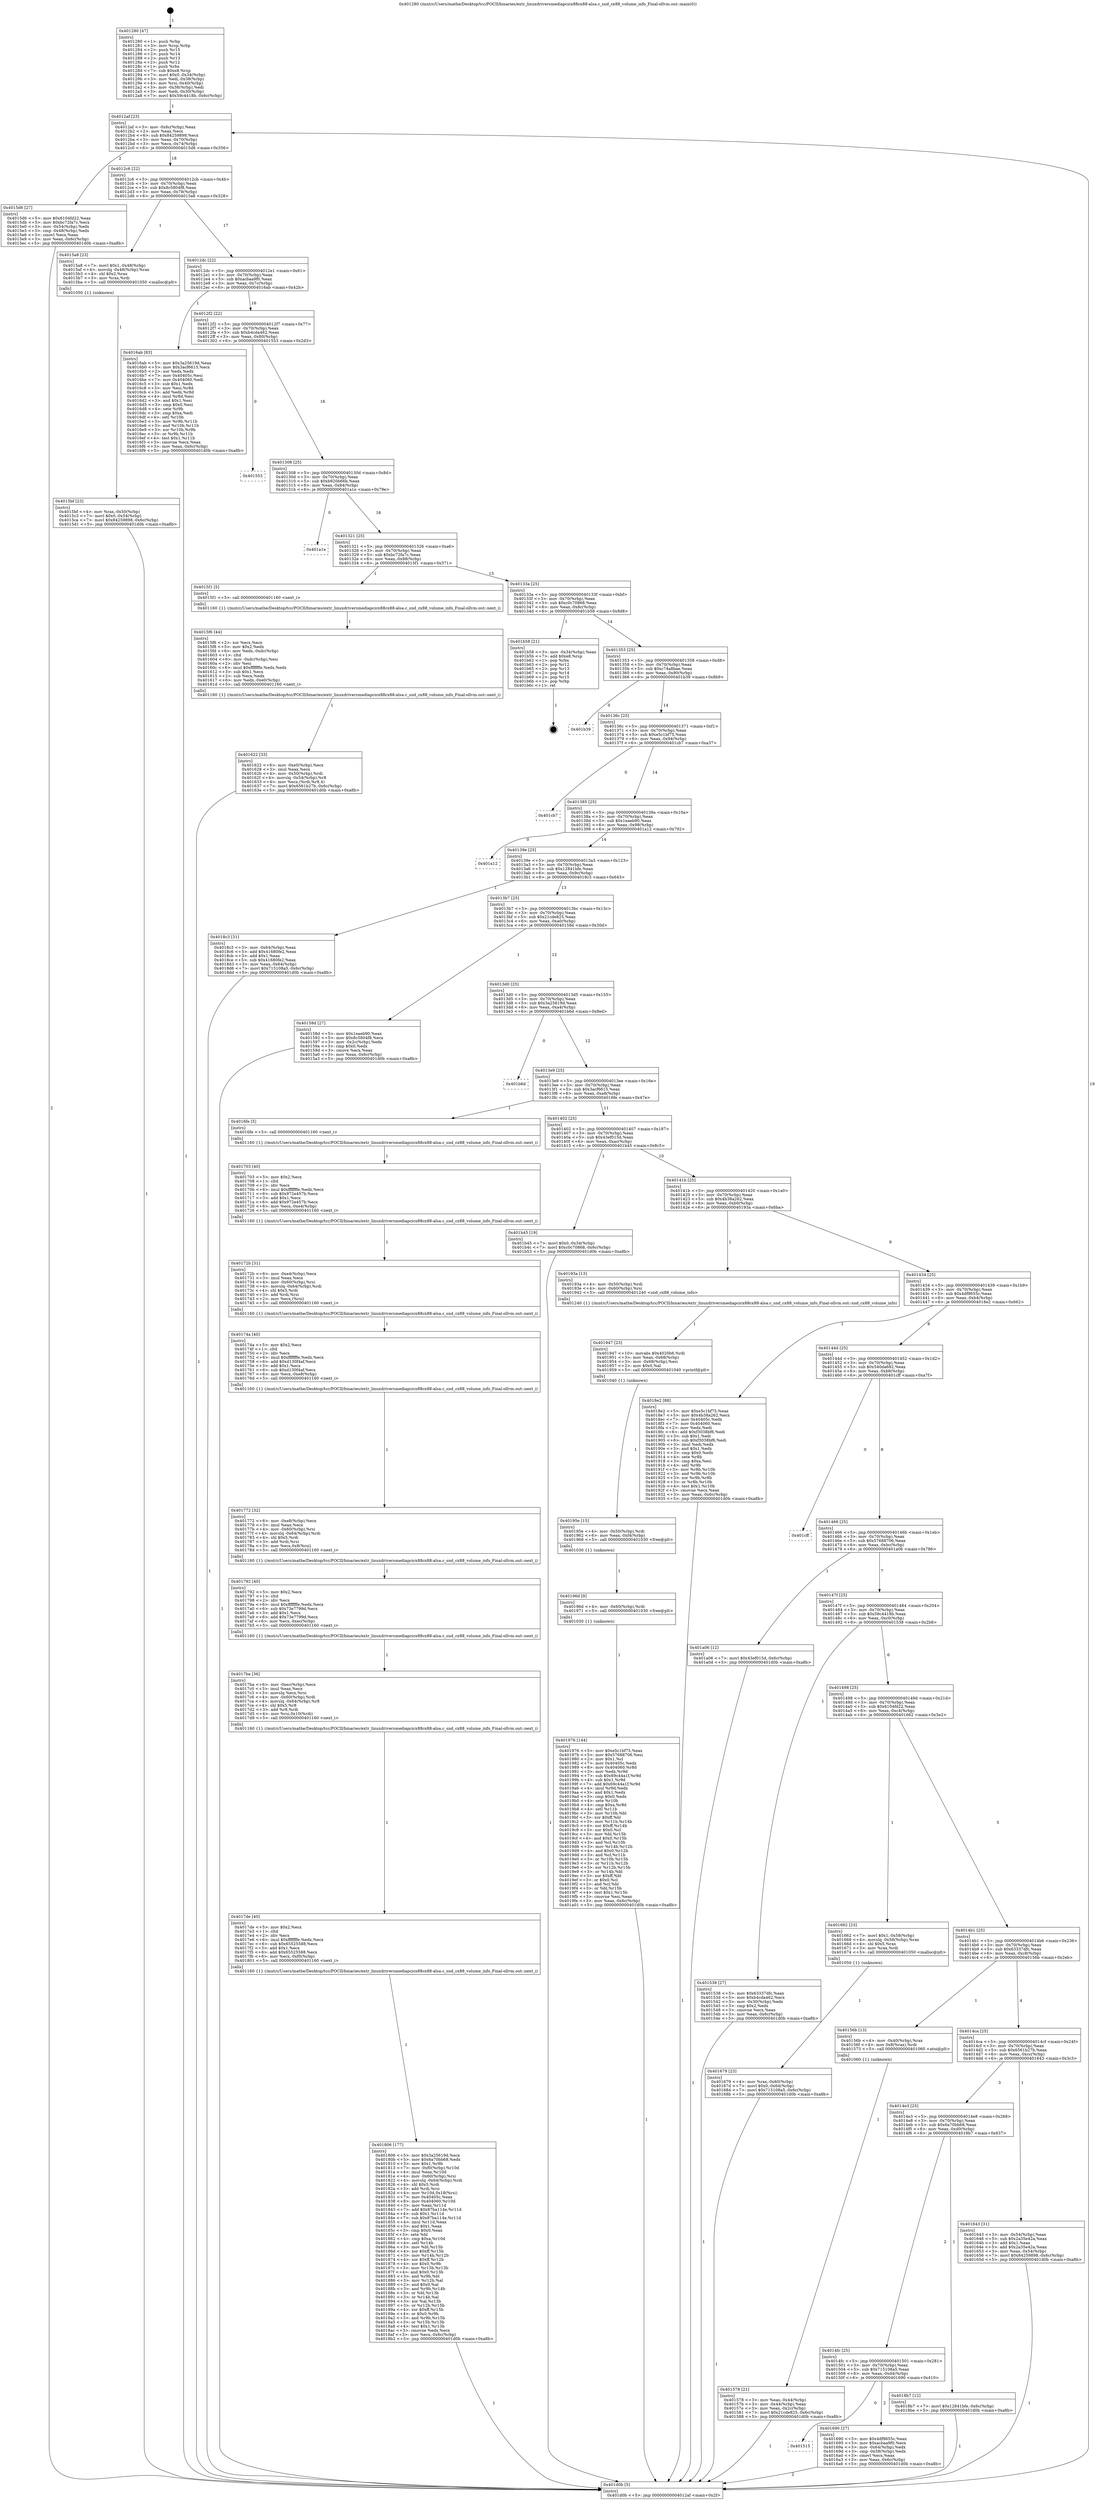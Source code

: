 digraph "0x401280" {
  label = "0x401280 (/mnt/c/Users/mathe/Desktop/tcc/POCII/binaries/extr_linuxdriversmediapcicx88cx88-alsa.c_snd_cx88_volume_info_Final-ollvm.out::main(0))"
  labelloc = "t"
  node[shape=record]

  Entry [label="",width=0.3,height=0.3,shape=circle,fillcolor=black,style=filled]
  "0x4012af" [label="{
     0x4012af [23]\l
     | [instrs]\l
     &nbsp;&nbsp;0x4012af \<+3\>: mov -0x6c(%rbp),%eax\l
     &nbsp;&nbsp;0x4012b2 \<+2\>: mov %eax,%ecx\l
     &nbsp;&nbsp;0x4012b4 \<+6\>: sub $0x84259898,%ecx\l
     &nbsp;&nbsp;0x4012ba \<+3\>: mov %eax,-0x70(%rbp)\l
     &nbsp;&nbsp;0x4012bd \<+3\>: mov %ecx,-0x74(%rbp)\l
     &nbsp;&nbsp;0x4012c0 \<+6\>: je 00000000004015d6 \<main+0x356\>\l
  }"]
  "0x4015d6" [label="{
     0x4015d6 [27]\l
     | [instrs]\l
     &nbsp;&nbsp;0x4015d6 \<+5\>: mov $0x6104fd22,%eax\l
     &nbsp;&nbsp;0x4015db \<+5\>: mov $0xbc72fa7c,%ecx\l
     &nbsp;&nbsp;0x4015e0 \<+3\>: mov -0x54(%rbp),%edx\l
     &nbsp;&nbsp;0x4015e3 \<+3\>: cmp -0x48(%rbp),%edx\l
     &nbsp;&nbsp;0x4015e6 \<+3\>: cmovl %ecx,%eax\l
     &nbsp;&nbsp;0x4015e9 \<+3\>: mov %eax,-0x6c(%rbp)\l
     &nbsp;&nbsp;0x4015ec \<+5\>: jmp 0000000000401d0b \<main+0xa8b\>\l
  }"]
  "0x4012c6" [label="{
     0x4012c6 [22]\l
     | [instrs]\l
     &nbsp;&nbsp;0x4012c6 \<+5\>: jmp 00000000004012cb \<main+0x4b\>\l
     &nbsp;&nbsp;0x4012cb \<+3\>: mov -0x70(%rbp),%eax\l
     &nbsp;&nbsp;0x4012ce \<+5\>: sub $0x8c5804f8,%eax\l
     &nbsp;&nbsp;0x4012d3 \<+3\>: mov %eax,-0x78(%rbp)\l
     &nbsp;&nbsp;0x4012d6 \<+6\>: je 00000000004015a8 \<main+0x328\>\l
  }"]
  Exit [label="",width=0.3,height=0.3,shape=circle,fillcolor=black,style=filled,peripheries=2]
  "0x4015a8" [label="{
     0x4015a8 [23]\l
     | [instrs]\l
     &nbsp;&nbsp;0x4015a8 \<+7\>: movl $0x1,-0x48(%rbp)\l
     &nbsp;&nbsp;0x4015af \<+4\>: movslq -0x48(%rbp),%rax\l
     &nbsp;&nbsp;0x4015b3 \<+4\>: shl $0x2,%rax\l
     &nbsp;&nbsp;0x4015b7 \<+3\>: mov %rax,%rdi\l
     &nbsp;&nbsp;0x4015ba \<+5\>: call 0000000000401050 \<malloc@plt\>\l
     | [calls]\l
     &nbsp;&nbsp;0x401050 \{1\} (unknown)\l
  }"]
  "0x4012dc" [label="{
     0x4012dc [22]\l
     | [instrs]\l
     &nbsp;&nbsp;0x4012dc \<+5\>: jmp 00000000004012e1 \<main+0x61\>\l
     &nbsp;&nbsp;0x4012e1 \<+3\>: mov -0x70(%rbp),%eax\l
     &nbsp;&nbsp;0x4012e4 \<+5\>: sub $0xacbaa9f0,%eax\l
     &nbsp;&nbsp;0x4012e9 \<+3\>: mov %eax,-0x7c(%rbp)\l
     &nbsp;&nbsp;0x4012ec \<+6\>: je 00000000004016ab \<main+0x42b\>\l
  }"]
  "0x401976" [label="{
     0x401976 [144]\l
     | [instrs]\l
     &nbsp;&nbsp;0x401976 \<+5\>: mov $0xe5c1bf75,%eax\l
     &nbsp;&nbsp;0x40197b \<+5\>: mov $0x57688706,%esi\l
     &nbsp;&nbsp;0x401980 \<+2\>: mov $0x1,%cl\l
     &nbsp;&nbsp;0x401982 \<+7\>: mov 0x40405c,%edx\l
     &nbsp;&nbsp;0x401989 \<+8\>: mov 0x404060,%r8d\l
     &nbsp;&nbsp;0x401991 \<+3\>: mov %edx,%r9d\l
     &nbsp;&nbsp;0x401994 \<+7\>: sub $0x69c44a1f,%r9d\l
     &nbsp;&nbsp;0x40199b \<+4\>: sub $0x1,%r9d\l
     &nbsp;&nbsp;0x40199f \<+7\>: add $0x69c44a1f,%r9d\l
     &nbsp;&nbsp;0x4019a6 \<+4\>: imul %r9d,%edx\l
     &nbsp;&nbsp;0x4019aa \<+3\>: and $0x1,%edx\l
     &nbsp;&nbsp;0x4019ad \<+3\>: cmp $0x0,%edx\l
     &nbsp;&nbsp;0x4019b0 \<+4\>: sete %r10b\l
     &nbsp;&nbsp;0x4019b4 \<+4\>: cmp $0xa,%r8d\l
     &nbsp;&nbsp;0x4019b8 \<+4\>: setl %r11b\l
     &nbsp;&nbsp;0x4019bc \<+3\>: mov %r10b,%bl\l
     &nbsp;&nbsp;0x4019bf \<+3\>: xor $0xff,%bl\l
     &nbsp;&nbsp;0x4019c2 \<+3\>: mov %r11b,%r14b\l
     &nbsp;&nbsp;0x4019c5 \<+4\>: xor $0xff,%r14b\l
     &nbsp;&nbsp;0x4019c9 \<+3\>: xor $0x0,%cl\l
     &nbsp;&nbsp;0x4019cc \<+3\>: mov %bl,%r15b\l
     &nbsp;&nbsp;0x4019cf \<+4\>: and $0x0,%r15b\l
     &nbsp;&nbsp;0x4019d3 \<+3\>: and %cl,%r10b\l
     &nbsp;&nbsp;0x4019d6 \<+3\>: mov %r14b,%r12b\l
     &nbsp;&nbsp;0x4019d9 \<+4\>: and $0x0,%r12b\l
     &nbsp;&nbsp;0x4019dd \<+3\>: and %cl,%r11b\l
     &nbsp;&nbsp;0x4019e0 \<+3\>: or %r10b,%r15b\l
     &nbsp;&nbsp;0x4019e3 \<+3\>: or %r11b,%r12b\l
     &nbsp;&nbsp;0x4019e6 \<+3\>: xor %r12b,%r15b\l
     &nbsp;&nbsp;0x4019e9 \<+3\>: or %r14b,%bl\l
     &nbsp;&nbsp;0x4019ec \<+3\>: xor $0xff,%bl\l
     &nbsp;&nbsp;0x4019ef \<+3\>: or $0x0,%cl\l
     &nbsp;&nbsp;0x4019f2 \<+2\>: and %cl,%bl\l
     &nbsp;&nbsp;0x4019f4 \<+3\>: or %bl,%r15b\l
     &nbsp;&nbsp;0x4019f7 \<+4\>: test $0x1,%r15b\l
     &nbsp;&nbsp;0x4019fb \<+3\>: cmovne %esi,%eax\l
     &nbsp;&nbsp;0x4019fe \<+3\>: mov %eax,-0x6c(%rbp)\l
     &nbsp;&nbsp;0x401a01 \<+5\>: jmp 0000000000401d0b \<main+0xa8b\>\l
  }"]
  "0x4016ab" [label="{
     0x4016ab [83]\l
     | [instrs]\l
     &nbsp;&nbsp;0x4016ab \<+5\>: mov $0x3a25619d,%eax\l
     &nbsp;&nbsp;0x4016b0 \<+5\>: mov $0x3acf6615,%ecx\l
     &nbsp;&nbsp;0x4016b5 \<+2\>: xor %edx,%edx\l
     &nbsp;&nbsp;0x4016b7 \<+7\>: mov 0x40405c,%esi\l
     &nbsp;&nbsp;0x4016be \<+7\>: mov 0x404060,%edi\l
     &nbsp;&nbsp;0x4016c5 \<+3\>: sub $0x1,%edx\l
     &nbsp;&nbsp;0x4016c8 \<+3\>: mov %esi,%r8d\l
     &nbsp;&nbsp;0x4016cb \<+3\>: add %edx,%r8d\l
     &nbsp;&nbsp;0x4016ce \<+4\>: imul %r8d,%esi\l
     &nbsp;&nbsp;0x4016d2 \<+3\>: and $0x1,%esi\l
     &nbsp;&nbsp;0x4016d5 \<+3\>: cmp $0x0,%esi\l
     &nbsp;&nbsp;0x4016d8 \<+4\>: sete %r9b\l
     &nbsp;&nbsp;0x4016dc \<+3\>: cmp $0xa,%edi\l
     &nbsp;&nbsp;0x4016df \<+4\>: setl %r10b\l
     &nbsp;&nbsp;0x4016e3 \<+3\>: mov %r9b,%r11b\l
     &nbsp;&nbsp;0x4016e6 \<+3\>: and %r10b,%r11b\l
     &nbsp;&nbsp;0x4016e9 \<+3\>: xor %r10b,%r9b\l
     &nbsp;&nbsp;0x4016ec \<+3\>: or %r9b,%r11b\l
     &nbsp;&nbsp;0x4016ef \<+4\>: test $0x1,%r11b\l
     &nbsp;&nbsp;0x4016f3 \<+3\>: cmovne %ecx,%eax\l
     &nbsp;&nbsp;0x4016f6 \<+3\>: mov %eax,-0x6c(%rbp)\l
     &nbsp;&nbsp;0x4016f9 \<+5\>: jmp 0000000000401d0b \<main+0xa8b\>\l
  }"]
  "0x4012f2" [label="{
     0x4012f2 [22]\l
     | [instrs]\l
     &nbsp;&nbsp;0x4012f2 \<+5\>: jmp 00000000004012f7 \<main+0x77\>\l
     &nbsp;&nbsp;0x4012f7 \<+3\>: mov -0x70(%rbp),%eax\l
     &nbsp;&nbsp;0x4012fa \<+5\>: sub $0xb4cda462,%eax\l
     &nbsp;&nbsp;0x4012ff \<+3\>: mov %eax,-0x80(%rbp)\l
     &nbsp;&nbsp;0x401302 \<+6\>: je 0000000000401553 \<main+0x2d3\>\l
  }"]
  "0x40196d" [label="{
     0x40196d [9]\l
     | [instrs]\l
     &nbsp;&nbsp;0x40196d \<+4\>: mov -0x60(%rbp),%rdi\l
     &nbsp;&nbsp;0x401971 \<+5\>: call 0000000000401030 \<free@plt\>\l
     | [calls]\l
     &nbsp;&nbsp;0x401030 \{1\} (unknown)\l
  }"]
  "0x401553" [label="{
     0x401553\l
  }", style=dashed]
  "0x401308" [label="{
     0x401308 [25]\l
     | [instrs]\l
     &nbsp;&nbsp;0x401308 \<+5\>: jmp 000000000040130d \<main+0x8d\>\l
     &nbsp;&nbsp;0x40130d \<+3\>: mov -0x70(%rbp),%eax\l
     &nbsp;&nbsp;0x401310 \<+5\>: sub $0xb920b66b,%eax\l
     &nbsp;&nbsp;0x401315 \<+6\>: mov %eax,-0x84(%rbp)\l
     &nbsp;&nbsp;0x40131b \<+6\>: je 0000000000401a1e \<main+0x79e\>\l
  }"]
  "0x40195e" [label="{
     0x40195e [15]\l
     | [instrs]\l
     &nbsp;&nbsp;0x40195e \<+4\>: mov -0x50(%rbp),%rdi\l
     &nbsp;&nbsp;0x401962 \<+6\>: mov %eax,-0xf4(%rbp)\l
     &nbsp;&nbsp;0x401968 \<+5\>: call 0000000000401030 \<free@plt\>\l
     | [calls]\l
     &nbsp;&nbsp;0x401030 \{1\} (unknown)\l
  }"]
  "0x401a1e" [label="{
     0x401a1e\l
  }", style=dashed]
  "0x401321" [label="{
     0x401321 [25]\l
     | [instrs]\l
     &nbsp;&nbsp;0x401321 \<+5\>: jmp 0000000000401326 \<main+0xa6\>\l
     &nbsp;&nbsp;0x401326 \<+3\>: mov -0x70(%rbp),%eax\l
     &nbsp;&nbsp;0x401329 \<+5\>: sub $0xbc72fa7c,%eax\l
     &nbsp;&nbsp;0x40132e \<+6\>: mov %eax,-0x88(%rbp)\l
     &nbsp;&nbsp;0x401334 \<+6\>: je 00000000004015f1 \<main+0x371\>\l
  }"]
  "0x401947" [label="{
     0x401947 [23]\l
     | [instrs]\l
     &nbsp;&nbsp;0x401947 \<+10\>: movabs $0x4020b6,%rdi\l
     &nbsp;&nbsp;0x401951 \<+3\>: mov %eax,-0x68(%rbp)\l
     &nbsp;&nbsp;0x401954 \<+3\>: mov -0x68(%rbp),%esi\l
     &nbsp;&nbsp;0x401957 \<+2\>: mov $0x0,%al\l
     &nbsp;&nbsp;0x401959 \<+5\>: call 0000000000401040 \<printf@plt\>\l
     | [calls]\l
     &nbsp;&nbsp;0x401040 \{1\} (unknown)\l
  }"]
  "0x4015f1" [label="{
     0x4015f1 [5]\l
     | [instrs]\l
     &nbsp;&nbsp;0x4015f1 \<+5\>: call 0000000000401160 \<next_i\>\l
     | [calls]\l
     &nbsp;&nbsp;0x401160 \{1\} (/mnt/c/Users/mathe/Desktop/tcc/POCII/binaries/extr_linuxdriversmediapcicx88cx88-alsa.c_snd_cx88_volume_info_Final-ollvm.out::next_i)\l
  }"]
  "0x40133a" [label="{
     0x40133a [25]\l
     | [instrs]\l
     &nbsp;&nbsp;0x40133a \<+5\>: jmp 000000000040133f \<main+0xbf\>\l
     &nbsp;&nbsp;0x40133f \<+3\>: mov -0x70(%rbp),%eax\l
     &nbsp;&nbsp;0x401342 \<+5\>: sub $0xc0c70868,%eax\l
     &nbsp;&nbsp;0x401347 \<+6\>: mov %eax,-0x8c(%rbp)\l
     &nbsp;&nbsp;0x40134d \<+6\>: je 0000000000401b58 \<main+0x8d8\>\l
  }"]
  "0x401806" [label="{
     0x401806 [177]\l
     | [instrs]\l
     &nbsp;&nbsp;0x401806 \<+5\>: mov $0x3a25619d,%ecx\l
     &nbsp;&nbsp;0x40180b \<+5\>: mov $0x6a70bb68,%edx\l
     &nbsp;&nbsp;0x401810 \<+3\>: mov $0x1,%r9b\l
     &nbsp;&nbsp;0x401813 \<+7\>: mov -0xf0(%rbp),%r10d\l
     &nbsp;&nbsp;0x40181a \<+4\>: imul %eax,%r10d\l
     &nbsp;&nbsp;0x40181e \<+4\>: mov -0x60(%rbp),%rsi\l
     &nbsp;&nbsp;0x401822 \<+4\>: movslq -0x64(%rbp),%rdi\l
     &nbsp;&nbsp;0x401826 \<+4\>: shl $0x5,%rdi\l
     &nbsp;&nbsp;0x40182a \<+3\>: add %rdi,%rsi\l
     &nbsp;&nbsp;0x40182d \<+4\>: mov %r10d,0x18(%rsi)\l
     &nbsp;&nbsp;0x401831 \<+7\>: mov 0x40405c,%eax\l
     &nbsp;&nbsp;0x401838 \<+8\>: mov 0x404060,%r10d\l
     &nbsp;&nbsp;0x401840 \<+3\>: mov %eax,%r11d\l
     &nbsp;&nbsp;0x401843 \<+7\>: add $0x87ba114e,%r11d\l
     &nbsp;&nbsp;0x40184a \<+4\>: sub $0x1,%r11d\l
     &nbsp;&nbsp;0x40184e \<+7\>: sub $0x87ba114e,%r11d\l
     &nbsp;&nbsp;0x401855 \<+4\>: imul %r11d,%eax\l
     &nbsp;&nbsp;0x401859 \<+3\>: and $0x1,%eax\l
     &nbsp;&nbsp;0x40185c \<+3\>: cmp $0x0,%eax\l
     &nbsp;&nbsp;0x40185f \<+3\>: sete %bl\l
     &nbsp;&nbsp;0x401862 \<+4\>: cmp $0xa,%r10d\l
     &nbsp;&nbsp;0x401866 \<+4\>: setl %r14b\l
     &nbsp;&nbsp;0x40186a \<+3\>: mov %bl,%r15b\l
     &nbsp;&nbsp;0x40186d \<+4\>: xor $0xff,%r15b\l
     &nbsp;&nbsp;0x401871 \<+3\>: mov %r14b,%r12b\l
     &nbsp;&nbsp;0x401874 \<+4\>: xor $0xff,%r12b\l
     &nbsp;&nbsp;0x401878 \<+4\>: xor $0x0,%r9b\l
     &nbsp;&nbsp;0x40187c \<+3\>: mov %r15b,%r13b\l
     &nbsp;&nbsp;0x40187f \<+4\>: and $0x0,%r13b\l
     &nbsp;&nbsp;0x401883 \<+3\>: and %r9b,%bl\l
     &nbsp;&nbsp;0x401886 \<+3\>: mov %r12b,%al\l
     &nbsp;&nbsp;0x401889 \<+2\>: and $0x0,%al\l
     &nbsp;&nbsp;0x40188b \<+3\>: and %r9b,%r14b\l
     &nbsp;&nbsp;0x40188e \<+3\>: or %bl,%r13b\l
     &nbsp;&nbsp;0x401891 \<+3\>: or %r14b,%al\l
     &nbsp;&nbsp;0x401894 \<+3\>: xor %al,%r13b\l
     &nbsp;&nbsp;0x401897 \<+3\>: or %r12b,%r15b\l
     &nbsp;&nbsp;0x40189a \<+4\>: xor $0xff,%r15b\l
     &nbsp;&nbsp;0x40189e \<+4\>: or $0x0,%r9b\l
     &nbsp;&nbsp;0x4018a2 \<+3\>: and %r9b,%r15b\l
     &nbsp;&nbsp;0x4018a5 \<+3\>: or %r15b,%r13b\l
     &nbsp;&nbsp;0x4018a8 \<+4\>: test $0x1,%r13b\l
     &nbsp;&nbsp;0x4018ac \<+3\>: cmovne %edx,%ecx\l
     &nbsp;&nbsp;0x4018af \<+3\>: mov %ecx,-0x6c(%rbp)\l
     &nbsp;&nbsp;0x4018b2 \<+5\>: jmp 0000000000401d0b \<main+0xa8b\>\l
  }"]
  "0x401b58" [label="{
     0x401b58 [21]\l
     | [instrs]\l
     &nbsp;&nbsp;0x401b58 \<+3\>: mov -0x34(%rbp),%eax\l
     &nbsp;&nbsp;0x401b5b \<+7\>: add $0xe8,%rsp\l
     &nbsp;&nbsp;0x401b62 \<+1\>: pop %rbx\l
     &nbsp;&nbsp;0x401b63 \<+2\>: pop %r12\l
     &nbsp;&nbsp;0x401b65 \<+2\>: pop %r13\l
     &nbsp;&nbsp;0x401b67 \<+2\>: pop %r14\l
     &nbsp;&nbsp;0x401b69 \<+2\>: pop %r15\l
     &nbsp;&nbsp;0x401b6b \<+1\>: pop %rbp\l
     &nbsp;&nbsp;0x401b6c \<+1\>: ret\l
  }"]
  "0x401353" [label="{
     0x401353 [25]\l
     | [instrs]\l
     &nbsp;&nbsp;0x401353 \<+5\>: jmp 0000000000401358 \<main+0xd8\>\l
     &nbsp;&nbsp;0x401358 \<+3\>: mov -0x70(%rbp),%eax\l
     &nbsp;&nbsp;0x40135b \<+5\>: sub $0xc74a8bae,%eax\l
     &nbsp;&nbsp;0x401360 \<+6\>: mov %eax,-0x90(%rbp)\l
     &nbsp;&nbsp;0x401366 \<+6\>: je 0000000000401b39 \<main+0x8b9\>\l
  }"]
  "0x4017de" [label="{
     0x4017de [40]\l
     | [instrs]\l
     &nbsp;&nbsp;0x4017de \<+5\>: mov $0x2,%ecx\l
     &nbsp;&nbsp;0x4017e3 \<+1\>: cltd\l
     &nbsp;&nbsp;0x4017e4 \<+2\>: idiv %ecx\l
     &nbsp;&nbsp;0x4017e6 \<+6\>: imul $0xfffffffe,%edx,%ecx\l
     &nbsp;&nbsp;0x4017ec \<+6\>: sub $0x65525588,%ecx\l
     &nbsp;&nbsp;0x4017f2 \<+3\>: add $0x1,%ecx\l
     &nbsp;&nbsp;0x4017f5 \<+6\>: add $0x65525588,%ecx\l
     &nbsp;&nbsp;0x4017fb \<+6\>: mov %ecx,-0xf0(%rbp)\l
     &nbsp;&nbsp;0x401801 \<+5\>: call 0000000000401160 \<next_i\>\l
     | [calls]\l
     &nbsp;&nbsp;0x401160 \{1\} (/mnt/c/Users/mathe/Desktop/tcc/POCII/binaries/extr_linuxdriversmediapcicx88cx88-alsa.c_snd_cx88_volume_info_Final-ollvm.out::next_i)\l
  }"]
  "0x401b39" [label="{
     0x401b39\l
  }", style=dashed]
  "0x40136c" [label="{
     0x40136c [25]\l
     | [instrs]\l
     &nbsp;&nbsp;0x40136c \<+5\>: jmp 0000000000401371 \<main+0xf1\>\l
     &nbsp;&nbsp;0x401371 \<+3\>: mov -0x70(%rbp),%eax\l
     &nbsp;&nbsp;0x401374 \<+5\>: sub $0xe5c1bf75,%eax\l
     &nbsp;&nbsp;0x401379 \<+6\>: mov %eax,-0x94(%rbp)\l
     &nbsp;&nbsp;0x40137f \<+6\>: je 0000000000401cb7 \<main+0xa37\>\l
  }"]
  "0x4017ba" [label="{
     0x4017ba [36]\l
     | [instrs]\l
     &nbsp;&nbsp;0x4017ba \<+6\>: mov -0xec(%rbp),%ecx\l
     &nbsp;&nbsp;0x4017c0 \<+3\>: imul %eax,%ecx\l
     &nbsp;&nbsp;0x4017c3 \<+3\>: movslq %ecx,%rsi\l
     &nbsp;&nbsp;0x4017c6 \<+4\>: mov -0x60(%rbp),%rdi\l
     &nbsp;&nbsp;0x4017ca \<+4\>: movslq -0x64(%rbp),%r8\l
     &nbsp;&nbsp;0x4017ce \<+4\>: shl $0x5,%r8\l
     &nbsp;&nbsp;0x4017d2 \<+3\>: add %r8,%rdi\l
     &nbsp;&nbsp;0x4017d5 \<+4\>: mov %rsi,0x10(%rdi)\l
     &nbsp;&nbsp;0x4017d9 \<+5\>: call 0000000000401160 \<next_i\>\l
     | [calls]\l
     &nbsp;&nbsp;0x401160 \{1\} (/mnt/c/Users/mathe/Desktop/tcc/POCII/binaries/extr_linuxdriversmediapcicx88cx88-alsa.c_snd_cx88_volume_info_Final-ollvm.out::next_i)\l
  }"]
  "0x401cb7" [label="{
     0x401cb7\l
  }", style=dashed]
  "0x401385" [label="{
     0x401385 [25]\l
     | [instrs]\l
     &nbsp;&nbsp;0x401385 \<+5\>: jmp 000000000040138a \<main+0x10a\>\l
     &nbsp;&nbsp;0x40138a \<+3\>: mov -0x70(%rbp),%eax\l
     &nbsp;&nbsp;0x40138d \<+5\>: sub $0x1eaeb90,%eax\l
     &nbsp;&nbsp;0x401392 \<+6\>: mov %eax,-0x98(%rbp)\l
     &nbsp;&nbsp;0x401398 \<+6\>: je 0000000000401a12 \<main+0x792\>\l
  }"]
  "0x401792" [label="{
     0x401792 [40]\l
     | [instrs]\l
     &nbsp;&nbsp;0x401792 \<+5\>: mov $0x2,%ecx\l
     &nbsp;&nbsp;0x401797 \<+1\>: cltd\l
     &nbsp;&nbsp;0x401798 \<+2\>: idiv %ecx\l
     &nbsp;&nbsp;0x40179a \<+6\>: imul $0xfffffffe,%edx,%ecx\l
     &nbsp;&nbsp;0x4017a0 \<+6\>: sub $0x73e7799d,%ecx\l
     &nbsp;&nbsp;0x4017a6 \<+3\>: add $0x1,%ecx\l
     &nbsp;&nbsp;0x4017a9 \<+6\>: add $0x73e7799d,%ecx\l
     &nbsp;&nbsp;0x4017af \<+6\>: mov %ecx,-0xec(%rbp)\l
     &nbsp;&nbsp;0x4017b5 \<+5\>: call 0000000000401160 \<next_i\>\l
     | [calls]\l
     &nbsp;&nbsp;0x401160 \{1\} (/mnt/c/Users/mathe/Desktop/tcc/POCII/binaries/extr_linuxdriversmediapcicx88cx88-alsa.c_snd_cx88_volume_info_Final-ollvm.out::next_i)\l
  }"]
  "0x401a12" [label="{
     0x401a12\l
  }", style=dashed]
  "0x40139e" [label="{
     0x40139e [25]\l
     | [instrs]\l
     &nbsp;&nbsp;0x40139e \<+5\>: jmp 00000000004013a3 \<main+0x123\>\l
     &nbsp;&nbsp;0x4013a3 \<+3\>: mov -0x70(%rbp),%eax\l
     &nbsp;&nbsp;0x4013a6 \<+5\>: sub $0x12841bfe,%eax\l
     &nbsp;&nbsp;0x4013ab \<+6\>: mov %eax,-0x9c(%rbp)\l
     &nbsp;&nbsp;0x4013b1 \<+6\>: je 00000000004018c3 \<main+0x643\>\l
  }"]
  "0x401772" [label="{
     0x401772 [32]\l
     | [instrs]\l
     &nbsp;&nbsp;0x401772 \<+6\>: mov -0xe8(%rbp),%ecx\l
     &nbsp;&nbsp;0x401778 \<+3\>: imul %eax,%ecx\l
     &nbsp;&nbsp;0x40177b \<+4\>: mov -0x60(%rbp),%rsi\l
     &nbsp;&nbsp;0x40177f \<+4\>: movslq -0x64(%rbp),%rdi\l
     &nbsp;&nbsp;0x401783 \<+4\>: shl $0x5,%rdi\l
     &nbsp;&nbsp;0x401787 \<+3\>: add %rdi,%rsi\l
     &nbsp;&nbsp;0x40178a \<+3\>: mov %ecx,0x8(%rsi)\l
     &nbsp;&nbsp;0x40178d \<+5\>: call 0000000000401160 \<next_i\>\l
     | [calls]\l
     &nbsp;&nbsp;0x401160 \{1\} (/mnt/c/Users/mathe/Desktop/tcc/POCII/binaries/extr_linuxdriversmediapcicx88cx88-alsa.c_snd_cx88_volume_info_Final-ollvm.out::next_i)\l
  }"]
  "0x4018c3" [label="{
     0x4018c3 [31]\l
     | [instrs]\l
     &nbsp;&nbsp;0x4018c3 \<+3\>: mov -0x64(%rbp),%eax\l
     &nbsp;&nbsp;0x4018c6 \<+5\>: add $0x41680fe2,%eax\l
     &nbsp;&nbsp;0x4018cb \<+3\>: add $0x1,%eax\l
     &nbsp;&nbsp;0x4018ce \<+5\>: sub $0x41680fe2,%eax\l
     &nbsp;&nbsp;0x4018d3 \<+3\>: mov %eax,-0x64(%rbp)\l
     &nbsp;&nbsp;0x4018d6 \<+7\>: movl $0x715108a5,-0x6c(%rbp)\l
     &nbsp;&nbsp;0x4018dd \<+5\>: jmp 0000000000401d0b \<main+0xa8b\>\l
  }"]
  "0x4013b7" [label="{
     0x4013b7 [25]\l
     | [instrs]\l
     &nbsp;&nbsp;0x4013b7 \<+5\>: jmp 00000000004013bc \<main+0x13c\>\l
     &nbsp;&nbsp;0x4013bc \<+3\>: mov -0x70(%rbp),%eax\l
     &nbsp;&nbsp;0x4013bf \<+5\>: sub $0x21cde825,%eax\l
     &nbsp;&nbsp;0x4013c4 \<+6\>: mov %eax,-0xa0(%rbp)\l
     &nbsp;&nbsp;0x4013ca \<+6\>: je 000000000040158d \<main+0x30d\>\l
  }"]
  "0x40174a" [label="{
     0x40174a [40]\l
     | [instrs]\l
     &nbsp;&nbsp;0x40174a \<+5\>: mov $0x2,%ecx\l
     &nbsp;&nbsp;0x40174f \<+1\>: cltd\l
     &nbsp;&nbsp;0x401750 \<+2\>: idiv %ecx\l
     &nbsp;&nbsp;0x401752 \<+6\>: imul $0xfffffffe,%edx,%ecx\l
     &nbsp;&nbsp;0x401758 \<+6\>: add $0xd130f4af,%ecx\l
     &nbsp;&nbsp;0x40175e \<+3\>: add $0x1,%ecx\l
     &nbsp;&nbsp;0x401761 \<+6\>: sub $0xd130f4af,%ecx\l
     &nbsp;&nbsp;0x401767 \<+6\>: mov %ecx,-0xe8(%rbp)\l
     &nbsp;&nbsp;0x40176d \<+5\>: call 0000000000401160 \<next_i\>\l
     | [calls]\l
     &nbsp;&nbsp;0x401160 \{1\} (/mnt/c/Users/mathe/Desktop/tcc/POCII/binaries/extr_linuxdriversmediapcicx88cx88-alsa.c_snd_cx88_volume_info_Final-ollvm.out::next_i)\l
  }"]
  "0x40158d" [label="{
     0x40158d [27]\l
     | [instrs]\l
     &nbsp;&nbsp;0x40158d \<+5\>: mov $0x1eaeb90,%eax\l
     &nbsp;&nbsp;0x401592 \<+5\>: mov $0x8c5804f8,%ecx\l
     &nbsp;&nbsp;0x401597 \<+3\>: mov -0x2c(%rbp),%edx\l
     &nbsp;&nbsp;0x40159a \<+3\>: cmp $0x0,%edx\l
     &nbsp;&nbsp;0x40159d \<+3\>: cmove %ecx,%eax\l
     &nbsp;&nbsp;0x4015a0 \<+3\>: mov %eax,-0x6c(%rbp)\l
     &nbsp;&nbsp;0x4015a3 \<+5\>: jmp 0000000000401d0b \<main+0xa8b\>\l
  }"]
  "0x4013d0" [label="{
     0x4013d0 [25]\l
     | [instrs]\l
     &nbsp;&nbsp;0x4013d0 \<+5\>: jmp 00000000004013d5 \<main+0x155\>\l
     &nbsp;&nbsp;0x4013d5 \<+3\>: mov -0x70(%rbp),%eax\l
     &nbsp;&nbsp;0x4013d8 \<+5\>: sub $0x3a25619d,%eax\l
     &nbsp;&nbsp;0x4013dd \<+6\>: mov %eax,-0xa4(%rbp)\l
     &nbsp;&nbsp;0x4013e3 \<+6\>: je 0000000000401b6d \<main+0x8ed\>\l
  }"]
  "0x40172b" [label="{
     0x40172b [31]\l
     | [instrs]\l
     &nbsp;&nbsp;0x40172b \<+6\>: mov -0xe4(%rbp),%ecx\l
     &nbsp;&nbsp;0x401731 \<+3\>: imul %eax,%ecx\l
     &nbsp;&nbsp;0x401734 \<+4\>: mov -0x60(%rbp),%rsi\l
     &nbsp;&nbsp;0x401738 \<+4\>: movslq -0x64(%rbp),%rdi\l
     &nbsp;&nbsp;0x40173c \<+4\>: shl $0x5,%rdi\l
     &nbsp;&nbsp;0x401740 \<+3\>: add %rdi,%rsi\l
     &nbsp;&nbsp;0x401743 \<+2\>: mov %ecx,(%rsi)\l
     &nbsp;&nbsp;0x401745 \<+5\>: call 0000000000401160 \<next_i\>\l
     | [calls]\l
     &nbsp;&nbsp;0x401160 \{1\} (/mnt/c/Users/mathe/Desktop/tcc/POCII/binaries/extr_linuxdriversmediapcicx88cx88-alsa.c_snd_cx88_volume_info_Final-ollvm.out::next_i)\l
  }"]
  "0x401b6d" [label="{
     0x401b6d\l
  }", style=dashed]
  "0x4013e9" [label="{
     0x4013e9 [25]\l
     | [instrs]\l
     &nbsp;&nbsp;0x4013e9 \<+5\>: jmp 00000000004013ee \<main+0x16e\>\l
     &nbsp;&nbsp;0x4013ee \<+3\>: mov -0x70(%rbp),%eax\l
     &nbsp;&nbsp;0x4013f1 \<+5\>: sub $0x3acf6615,%eax\l
     &nbsp;&nbsp;0x4013f6 \<+6\>: mov %eax,-0xa8(%rbp)\l
     &nbsp;&nbsp;0x4013fc \<+6\>: je 00000000004016fe \<main+0x47e\>\l
  }"]
  "0x401703" [label="{
     0x401703 [40]\l
     | [instrs]\l
     &nbsp;&nbsp;0x401703 \<+5\>: mov $0x2,%ecx\l
     &nbsp;&nbsp;0x401708 \<+1\>: cltd\l
     &nbsp;&nbsp;0x401709 \<+2\>: idiv %ecx\l
     &nbsp;&nbsp;0x40170b \<+6\>: imul $0xfffffffe,%edx,%ecx\l
     &nbsp;&nbsp;0x401711 \<+6\>: sub $0x972e457b,%ecx\l
     &nbsp;&nbsp;0x401717 \<+3\>: add $0x1,%ecx\l
     &nbsp;&nbsp;0x40171a \<+6\>: add $0x972e457b,%ecx\l
     &nbsp;&nbsp;0x401720 \<+6\>: mov %ecx,-0xe4(%rbp)\l
     &nbsp;&nbsp;0x401726 \<+5\>: call 0000000000401160 \<next_i\>\l
     | [calls]\l
     &nbsp;&nbsp;0x401160 \{1\} (/mnt/c/Users/mathe/Desktop/tcc/POCII/binaries/extr_linuxdriversmediapcicx88cx88-alsa.c_snd_cx88_volume_info_Final-ollvm.out::next_i)\l
  }"]
  "0x4016fe" [label="{
     0x4016fe [5]\l
     | [instrs]\l
     &nbsp;&nbsp;0x4016fe \<+5\>: call 0000000000401160 \<next_i\>\l
     | [calls]\l
     &nbsp;&nbsp;0x401160 \{1\} (/mnt/c/Users/mathe/Desktop/tcc/POCII/binaries/extr_linuxdriversmediapcicx88cx88-alsa.c_snd_cx88_volume_info_Final-ollvm.out::next_i)\l
  }"]
  "0x401402" [label="{
     0x401402 [25]\l
     | [instrs]\l
     &nbsp;&nbsp;0x401402 \<+5\>: jmp 0000000000401407 \<main+0x187\>\l
     &nbsp;&nbsp;0x401407 \<+3\>: mov -0x70(%rbp),%eax\l
     &nbsp;&nbsp;0x40140a \<+5\>: sub $0x43ef015d,%eax\l
     &nbsp;&nbsp;0x40140f \<+6\>: mov %eax,-0xac(%rbp)\l
     &nbsp;&nbsp;0x401415 \<+6\>: je 0000000000401b45 \<main+0x8c5\>\l
  }"]
  "0x401515" [label="{
     0x401515\l
  }", style=dashed]
  "0x401b45" [label="{
     0x401b45 [19]\l
     | [instrs]\l
     &nbsp;&nbsp;0x401b45 \<+7\>: movl $0x0,-0x34(%rbp)\l
     &nbsp;&nbsp;0x401b4c \<+7\>: movl $0xc0c70868,-0x6c(%rbp)\l
     &nbsp;&nbsp;0x401b53 \<+5\>: jmp 0000000000401d0b \<main+0xa8b\>\l
  }"]
  "0x40141b" [label="{
     0x40141b [25]\l
     | [instrs]\l
     &nbsp;&nbsp;0x40141b \<+5\>: jmp 0000000000401420 \<main+0x1a0\>\l
     &nbsp;&nbsp;0x401420 \<+3\>: mov -0x70(%rbp),%eax\l
     &nbsp;&nbsp;0x401423 \<+5\>: sub $0x4b38a262,%eax\l
     &nbsp;&nbsp;0x401428 \<+6\>: mov %eax,-0xb0(%rbp)\l
     &nbsp;&nbsp;0x40142e \<+6\>: je 000000000040193a \<main+0x6ba\>\l
  }"]
  "0x401690" [label="{
     0x401690 [27]\l
     | [instrs]\l
     &nbsp;&nbsp;0x401690 \<+5\>: mov $0x4df9655c,%eax\l
     &nbsp;&nbsp;0x401695 \<+5\>: mov $0xacbaa9f0,%ecx\l
     &nbsp;&nbsp;0x40169a \<+3\>: mov -0x64(%rbp),%edx\l
     &nbsp;&nbsp;0x40169d \<+3\>: cmp -0x58(%rbp),%edx\l
     &nbsp;&nbsp;0x4016a0 \<+3\>: cmovl %ecx,%eax\l
     &nbsp;&nbsp;0x4016a3 \<+3\>: mov %eax,-0x6c(%rbp)\l
     &nbsp;&nbsp;0x4016a6 \<+5\>: jmp 0000000000401d0b \<main+0xa8b\>\l
  }"]
  "0x40193a" [label="{
     0x40193a [13]\l
     | [instrs]\l
     &nbsp;&nbsp;0x40193a \<+4\>: mov -0x50(%rbp),%rdi\l
     &nbsp;&nbsp;0x40193e \<+4\>: mov -0x60(%rbp),%rsi\l
     &nbsp;&nbsp;0x401942 \<+5\>: call 0000000000401240 \<snd_cx88_volume_info\>\l
     | [calls]\l
     &nbsp;&nbsp;0x401240 \{1\} (/mnt/c/Users/mathe/Desktop/tcc/POCII/binaries/extr_linuxdriversmediapcicx88cx88-alsa.c_snd_cx88_volume_info_Final-ollvm.out::snd_cx88_volume_info)\l
  }"]
  "0x401434" [label="{
     0x401434 [25]\l
     | [instrs]\l
     &nbsp;&nbsp;0x401434 \<+5\>: jmp 0000000000401439 \<main+0x1b9\>\l
     &nbsp;&nbsp;0x401439 \<+3\>: mov -0x70(%rbp),%eax\l
     &nbsp;&nbsp;0x40143c \<+5\>: sub $0x4df9655c,%eax\l
     &nbsp;&nbsp;0x401441 \<+6\>: mov %eax,-0xb4(%rbp)\l
     &nbsp;&nbsp;0x401447 \<+6\>: je 00000000004018e2 \<main+0x662\>\l
  }"]
  "0x4014fc" [label="{
     0x4014fc [25]\l
     | [instrs]\l
     &nbsp;&nbsp;0x4014fc \<+5\>: jmp 0000000000401501 \<main+0x281\>\l
     &nbsp;&nbsp;0x401501 \<+3\>: mov -0x70(%rbp),%eax\l
     &nbsp;&nbsp;0x401504 \<+5\>: sub $0x715108a5,%eax\l
     &nbsp;&nbsp;0x401509 \<+6\>: mov %eax,-0xd4(%rbp)\l
     &nbsp;&nbsp;0x40150f \<+6\>: je 0000000000401690 \<main+0x410\>\l
  }"]
  "0x4018e2" [label="{
     0x4018e2 [88]\l
     | [instrs]\l
     &nbsp;&nbsp;0x4018e2 \<+5\>: mov $0xe5c1bf75,%eax\l
     &nbsp;&nbsp;0x4018e7 \<+5\>: mov $0x4b38a262,%ecx\l
     &nbsp;&nbsp;0x4018ec \<+7\>: mov 0x40405c,%edx\l
     &nbsp;&nbsp;0x4018f3 \<+7\>: mov 0x404060,%esi\l
     &nbsp;&nbsp;0x4018fa \<+2\>: mov %edx,%edi\l
     &nbsp;&nbsp;0x4018fc \<+6\>: add $0xf3038bf6,%edi\l
     &nbsp;&nbsp;0x401902 \<+3\>: sub $0x1,%edi\l
     &nbsp;&nbsp;0x401905 \<+6\>: sub $0xf3038bf6,%edi\l
     &nbsp;&nbsp;0x40190b \<+3\>: imul %edi,%edx\l
     &nbsp;&nbsp;0x40190e \<+3\>: and $0x1,%edx\l
     &nbsp;&nbsp;0x401911 \<+3\>: cmp $0x0,%edx\l
     &nbsp;&nbsp;0x401914 \<+4\>: sete %r8b\l
     &nbsp;&nbsp;0x401918 \<+3\>: cmp $0xa,%esi\l
     &nbsp;&nbsp;0x40191b \<+4\>: setl %r9b\l
     &nbsp;&nbsp;0x40191f \<+3\>: mov %r8b,%r10b\l
     &nbsp;&nbsp;0x401922 \<+3\>: and %r9b,%r10b\l
     &nbsp;&nbsp;0x401925 \<+3\>: xor %r9b,%r8b\l
     &nbsp;&nbsp;0x401928 \<+3\>: or %r8b,%r10b\l
     &nbsp;&nbsp;0x40192b \<+4\>: test $0x1,%r10b\l
     &nbsp;&nbsp;0x40192f \<+3\>: cmovne %ecx,%eax\l
     &nbsp;&nbsp;0x401932 \<+3\>: mov %eax,-0x6c(%rbp)\l
     &nbsp;&nbsp;0x401935 \<+5\>: jmp 0000000000401d0b \<main+0xa8b\>\l
  }"]
  "0x40144d" [label="{
     0x40144d [25]\l
     | [instrs]\l
     &nbsp;&nbsp;0x40144d \<+5\>: jmp 0000000000401452 \<main+0x1d2\>\l
     &nbsp;&nbsp;0x401452 \<+3\>: mov -0x70(%rbp),%eax\l
     &nbsp;&nbsp;0x401455 \<+5\>: sub $0x540da682,%eax\l
     &nbsp;&nbsp;0x40145a \<+6\>: mov %eax,-0xb8(%rbp)\l
     &nbsp;&nbsp;0x401460 \<+6\>: je 0000000000401cff \<main+0xa7f\>\l
  }"]
  "0x4018b7" [label="{
     0x4018b7 [12]\l
     | [instrs]\l
     &nbsp;&nbsp;0x4018b7 \<+7\>: movl $0x12841bfe,-0x6c(%rbp)\l
     &nbsp;&nbsp;0x4018be \<+5\>: jmp 0000000000401d0b \<main+0xa8b\>\l
  }"]
  "0x401cff" [label="{
     0x401cff\l
  }", style=dashed]
  "0x401466" [label="{
     0x401466 [25]\l
     | [instrs]\l
     &nbsp;&nbsp;0x401466 \<+5\>: jmp 000000000040146b \<main+0x1eb\>\l
     &nbsp;&nbsp;0x40146b \<+3\>: mov -0x70(%rbp),%eax\l
     &nbsp;&nbsp;0x40146e \<+5\>: sub $0x57688706,%eax\l
     &nbsp;&nbsp;0x401473 \<+6\>: mov %eax,-0xbc(%rbp)\l
     &nbsp;&nbsp;0x401479 \<+6\>: je 0000000000401a06 \<main+0x786\>\l
  }"]
  "0x401679" [label="{
     0x401679 [23]\l
     | [instrs]\l
     &nbsp;&nbsp;0x401679 \<+4\>: mov %rax,-0x60(%rbp)\l
     &nbsp;&nbsp;0x40167d \<+7\>: movl $0x0,-0x64(%rbp)\l
     &nbsp;&nbsp;0x401684 \<+7\>: movl $0x715108a5,-0x6c(%rbp)\l
     &nbsp;&nbsp;0x40168b \<+5\>: jmp 0000000000401d0b \<main+0xa8b\>\l
  }"]
  "0x401a06" [label="{
     0x401a06 [12]\l
     | [instrs]\l
     &nbsp;&nbsp;0x401a06 \<+7\>: movl $0x43ef015d,-0x6c(%rbp)\l
     &nbsp;&nbsp;0x401a0d \<+5\>: jmp 0000000000401d0b \<main+0xa8b\>\l
  }"]
  "0x40147f" [label="{
     0x40147f [25]\l
     | [instrs]\l
     &nbsp;&nbsp;0x40147f \<+5\>: jmp 0000000000401484 \<main+0x204\>\l
     &nbsp;&nbsp;0x401484 \<+3\>: mov -0x70(%rbp),%eax\l
     &nbsp;&nbsp;0x401487 \<+5\>: sub $0x59c4418b,%eax\l
     &nbsp;&nbsp;0x40148c \<+6\>: mov %eax,-0xc0(%rbp)\l
     &nbsp;&nbsp;0x401492 \<+6\>: je 0000000000401538 \<main+0x2b8\>\l
  }"]
  "0x4014e3" [label="{
     0x4014e3 [25]\l
     | [instrs]\l
     &nbsp;&nbsp;0x4014e3 \<+5\>: jmp 00000000004014e8 \<main+0x268\>\l
     &nbsp;&nbsp;0x4014e8 \<+3\>: mov -0x70(%rbp),%eax\l
     &nbsp;&nbsp;0x4014eb \<+5\>: sub $0x6a70bb68,%eax\l
     &nbsp;&nbsp;0x4014f0 \<+6\>: mov %eax,-0xd0(%rbp)\l
     &nbsp;&nbsp;0x4014f6 \<+6\>: je 00000000004018b7 \<main+0x637\>\l
  }"]
  "0x401538" [label="{
     0x401538 [27]\l
     | [instrs]\l
     &nbsp;&nbsp;0x401538 \<+5\>: mov $0x63337dfc,%eax\l
     &nbsp;&nbsp;0x40153d \<+5\>: mov $0xb4cda462,%ecx\l
     &nbsp;&nbsp;0x401542 \<+3\>: mov -0x30(%rbp),%edx\l
     &nbsp;&nbsp;0x401545 \<+3\>: cmp $0x2,%edx\l
     &nbsp;&nbsp;0x401548 \<+3\>: cmovne %ecx,%eax\l
     &nbsp;&nbsp;0x40154b \<+3\>: mov %eax,-0x6c(%rbp)\l
     &nbsp;&nbsp;0x40154e \<+5\>: jmp 0000000000401d0b \<main+0xa8b\>\l
  }"]
  "0x401498" [label="{
     0x401498 [25]\l
     | [instrs]\l
     &nbsp;&nbsp;0x401498 \<+5\>: jmp 000000000040149d \<main+0x21d\>\l
     &nbsp;&nbsp;0x40149d \<+3\>: mov -0x70(%rbp),%eax\l
     &nbsp;&nbsp;0x4014a0 \<+5\>: sub $0x6104fd22,%eax\l
     &nbsp;&nbsp;0x4014a5 \<+6\>: mov %eax,-0xc4(%rbp)\l
     &nbsp;&nbsp;0x4014ab \<+6\>: je 0000000000401662 \<main+0x3e2\>\l
  }"]
  "0x401d0b" [label="{
     0x401d0b [5]\l
     | [instrs]\l
     &nbsp;&nbsp;0x401d0b \<+5\>: jmp 00000000004012af \<main+0x2f\>\l
  }"]
  "0x401280" [label="{
     0x401280 [47]\l
     | [instrs]\l
     &nbsp;&nbsp;0x401280 \<+1\>: push %rbp\l
     &nbsp;&nbsp;0x401281 \<+3\>: mov %rsp,%rbp\l
     &nbsp;&nbsp;0x401284 \<+2\>: push %r15\l
     &nbsp;&nbsp;0x401286 \<+2\>: push %r14\l
     &nbsp;&nbsp;0x401288 \<+2\>: push %r13\l
     &nbsp;&nbsp;0x40128a \<+2\>: push %r12\l
     &nbsp;&nbsp;0x40128c \<+1\>: push %rbx\l
     &nbsp;&nbsp;0x40128d \<+7\>: sub $0xe8,%rsp\l
     &nbsp;&nbsp;0x401294 \<+7\>: movl $0x0,-0x34(%rbp)\l
     &nbsp;&nbsp;0x40129b \<+3\>: mov %edi,-0x38(%rbp)\l
     &nbsp;&nbsp;0x40129e \<+4\>: mov %rsi,-0x40(%rbp)\l
     &nbsp;&nbsp;0x4012a2 \<+3\>: mov -0x38(%rbp),%edi\l
     &nbsp;&nbsp;0x4012a5 \<+3\>: mov %edi,-0x30(%rbp)\l
     &nbsp;&nbsp;0x4012a8 \<+7\>: movl $0x59c4418b,-0x6c(%rbp)\l
  }"]
  "0x401643" [label="{
     0x401643 [31]\l
     | [instrs]\l
     &nbsp;&nbsp;0x401643 \<+3\>: mov -0x54(%rbp),%eax\l
     &nbsp;&nbsp;0x401646 \<+5\>: sub $0x2a35e42a,%eax\l
     &nbsp;&nbsp;0x40164b \<+3\>: add $0x1,%eax\l
     &nbsp;&nbsp;0x40164e \<+5\>: add $0x2a35e42a,%eax\l
     &nbsp;&nbsp;0x401653 \<+3\>: mov %eax,-0x54(%rbp)\l
     &nbsp;&nbsp;0x401656 \<+7\>: movl $0x84259898,-0x6c(%rbp)\l
     &nbsp;&nbsp;0x40165d \<+5\>: jmp 0000000000401d0b \<main+0xa8b\>\l
  }"]
  "0x401662" [label="{
     0x401662 [23]\l
     | [instrs]\l
     &nbsp;&nbsp;0x401662 \<+7\>: movl $0x1,-0x58(%rbp)\l
     &nbsp;&nbsp;0x401669 \<+4\>: movslq -0x58(%rbp),%rax\l
     &nbsp;&nbsp;0x40166d \<+4\>: shl $0x5,%rax\l
     &nbsp;&nbsp;0x401671 \<+3\>: mov %rax,%rdi\l
     &nbsp;&nbsp;0x401674 \<+5\>: call 0000000000401050 \<malloc@plt\>\l
     | [calls]\l
     &nbsp;&nbsp;0x401050 \{1\} (unknown)\l
  }"]
  "0x4014b1" [label="{
     0x4014b1 [25]\l
     | [instrs]\l
     &nbsp;&nbsp;0x4014b1 \<+5\>: jmp 00000000004014b6 \<main+0x236\>\l
     &nbsp;&nbsp;0x4014b6 \<+3\>: mov -0x70(%rbp),%eax\l
     &nbsp;&nbsp;0x4014b9 \<+5\>: sub $0x63337dfc,%eax\l
     &nbsp;&nbsp;0x4014be \<+6\>: mov %eax,-0xc8(%rbp)\l
     &nbsp;&nbsp;0x4014c4 \<+6\>: je 000000000040156b \<main+0x2eb\>\l
  }"]
  "0x401622" [label="{
     0x401622 [33]\l
     | [instrs]\l
     &nbsp;&nbsp;0x401622 \<+6\>: mov -0xe0(%rbp),%ecx\l
     &nbsp;&nbsp;0x401628 \<+3\>: imul %eax,%ecx\l
     &nbsp;&nbsp;0x40162b \<+4\>: mov -0x50(%rbp),%rdi\l
     &nbsp;&nbsp;0x40162f \<+4\>: movslq -0x54(%rbp),%r8\l
     &nbsp;&nbsp;0x401633 \<+4\>: mov %ecx,(%rdi,%r8,4)\l
     &nbsp;&nbsp;0x401637 \<+7\>: movl $0x6561b27b,-0x6c(%rbp)\l
     &nbsp;&nbsp;0x40163e \<+5\>: jmp 0000000000401d0b \<main+0xa8b\>\l
  }"]
  "0x40156b" [label="{
     0x40156b [13]\l
     | [instrs]\l
     &nbsp;&nbsp;0x40156b \<+4\>: mov -0x40(%rbp),%rax\l
     &nbsp;&nbsp;0x40156f \<+4\>: mov 0x8(%rax),%rdi\l
     &nbsp;&nbsp;0x401573 \<+5\>: call 0000000000401060 \<atoi@plt\>\l
     | [calls]\l
     &nbsp;&nbsp;0x401060 \{1\} (unknown)\l
  }"]
  "0x4014ca" [label="{
     0x4014ca [25]\l
     | [instrs]\l
     &nbsp;&nbsp;0x4014ca \<+5\>: jmp 00000000004014cf \<main+0x24f\>\l
     &nbsp;&nbsp;0x4014cf \<+3\>: mov -0x70(%rbp),%eax\l
     &nbsp;&nbsp;0x4014d2 \<+5\>: sub $0x6561b27b,%eax\l
     &nbsp;&nbsp;0x4014d7 \<+6\>: mov %eax,-0xcc(%rbp)\l
     &nbsp;&nbsp;0x4014dd \<+6\>: je 0000000000401643 \<main+0x3c3\>\l
  }"]
  "0x401578" [label="{
     0x401578 [21]\l
     | [instrs]\l
     &nbsp;&nbsp;0x401578 \<+3\>: mov %eax,-0x44(%rbp)\l
     &nbsp;&nbsp;0x40157b \<+3\>: mov -0x44(%rbp),%eax\l
     &nbsp;&nbsp;0x40157e \<+3\>: mov %eax,-0x2c(%rbp)\l
     &nbsp;&nbsp;0x401581 \<+7\>: movl $0x21cde825,-0x6c(%rbp)\l
     &nbsp;&nbsp;0x401588 \<+5\>: jmp 0000000000401d0b \<main+0xa8b\>\l
  }"]
  "0x4015bf" [label="{
     0x4015bf [23]\l
     | [instrs]\l
     &nbsp;&nbsp;0x4015bf \<+4\>: mov %rax,-0x50(%rbp)\l
     &nbsp;&nbsp;0x4015c3 \<+7\>: movl $0x0,-0x54(%rbp)\l
     &nbsp;&nbsp;0x4015ca \<+7\>: movl $0x84259898,-0x6c(%rbp)\l
     &nbsp;&nbsp;0x4015d1 \<+5\>: jmp 0000000000401d0b \<main+0xa8b\>\l
  }"]
  "0x4015f6" [label="{
     0x4015f6 [44]\l
     | [instrs]\l
     &nbsp;&nbsp;0x4015f6 \<+2\>: xor %ecx,%ecx\l
     &nbsp;&nbsp;0x4015f8 \<+5\>: mov $0x2,%edx\l
     &nbsp;&nbsp;0x4015fd \<+6\>: mov %edx,-0xdc(%rbp)\l
     &nbsp;&nbsp;0x401603 \<+1\>: cltd\l
     &nbsp;&nbsp;0x401604 \<+6\>: mov -0xdc(%rbp),%esi\l
     &nbsp;&nbsp;0x40160a \<+2\>: idiv %esi\l
     &nbsp;&nbsp;0x40160c \<+6\>: imul $0xfffffffe,%edx,%edx\l
     &nbsp;&nbsp;0x401612 \<+3\>: sub $0x1,%ecx\l
     &nbsp;&nbsp;0x401615 \<+2\>: sub %ecx,%edx\l
     &nbsp;&nbsp;0x401617 \<+6\>: mov %edx,-0xe0(%rbp)\l
     &nbsp;&nbsp;0x40161d \<+5\>: call 0000000000401160 \<next_i\>\l
     | [calls]\l
     &nbsp;&nbsp;0x401160 \{1\} (/mnt/c/Users/mathe/Desktop/tcc/POCII/binaries/extr_linuxdriversmediapcicx88cx88-alsa.c_snd_cx88_volume_info_Final-ollvm.out::next_i)\l
  }"]
  Entry -> "0x401280" [label=" 1"]
  "0x4012af" -> "0x4015d6" [label=" 2"]
  "0x4012af" -> "0x4012c6" [label=" 18"]
  "0x401b58" -> Exit [label=" 1"]
  "0x4012c6" -> "0x4015a8" [label=" 1"]
  "0x4012c6" -> "0x4012dc" [label=" 17"]
  "0x401b45" -> "0x401d0b" [label=" 1"]
  "0x4012dc" -> "0x4016ab" [label=" 1"]
  "0x4012dc" -> "0x4012f2" [label=" 16"]
  "0x401a06" -> "0x401d0b" [label=" 1"]
  "0x4012f2" -> "0x401553" [label=" 0"]
  "0x4012f2" -> "0x401308" [label=" 16"]
  "0x401976" -> "0x401d0b" [label=" 1"]
  "0x401308" -> "0x401a1e" [label=" 0"]
  "0x401308" -> "0x401321" [label=" 16"]
  "0x40196d" -> "0x401976" [label=" 1"]
  "0x401321" -> "0x4015f1" [label=" 1"]
  "0x401321" -> "0x40133a" [label=" 15"]
  "0x40195e" -> "0x40196d" [label=" 1"]
  "0x40133a" -> "0x401b58" [label=" 1"]
  "0x40133a" -> "0x401353" [label=" 14"]
  "0x401947" -> "0x40195e" [label=" 1"]
  "0x401353" -> "0x401b39" [label=" 0"]
  "0x401353" -> "0x40136c" [label=" 14"]
  "0x40193a" -> "0x401947" [label=" 1"]
  "0x40136c" -> "0x401cb7" [label=" 0"]
  "0x40136c" -> "0x401385" [label=" 14"]
  "0x4018e2" -> "0x401d0b" [label=" 1"]
  "0x401385" -> "0x401a12" [label=" 0"]
  "0x401385" -> "0x40139e" [label=" 14"]
  "0x4018c3" -> "0x401d0b" [label=" 1"]
  "0x40139e" -> "0x4018c3" [label=" 1"]
  "0x40139e" -> "0x4013b7" [label=" 13"]
  "0x4018b7" -> "0x401d0b" [label=" 1"]
  "0x4013b7" -> "0x40158d" [label=" 1"]
  "0x4013b7" -> "0x4013d0" [label=" 12"]
  "0x401806" -> "0x401d0b" [label=" 1"]
  "0x4013d0" -> "0x401b6d" [label=" 0"]
  "0x4013d0" -> "0x4013e9" [label=" 12"]
  "0x4017de" -> "0x401806" [label=" 1"]
  "0x4013e9" -> "0x4016fe" [label=" 1"]
  "0x4013e9" -> "0x401402" [label=" 11"]
  "0x4017ba" -> "0x4017de" [label=" 1"]
  "0x401402" -> "0x401b45" [label=" 1"]
  "0x401402" -> "0x40141b" [label=" 10"]
  "0x401792" -> "0x4017ba" [label=" 1"]
  "0x40141b" -> "0x40193a" [label=" 1"]
  "0x40141b" -> "0x401434" [label=" 9"]
  "0x401772" -> "0x401792" [label=" 1"]
  "0x401434" -> "0x4018e2" [label=" 1"]
  "0x401434" -> "0x40144d" [label=" 8"]
  "0x40172b" -> "0x40174a" [label=" 1"]
  "0x40144d" -> "0x401cff" [label=" 0"]
  "0x40144d" -> "0x401466" [label=" 8"]
  "0x401703" -> "0x40172b" [label=" 1"]
  "0x401466" -> "0x401a06" [label=" 1"]
  "0x401466" -> "0x40147f" [label=" 7"]
  "0x4016ab" -> "0x401d0b" [label=" 1"]
  "0x40147f" -> "0x401538" [label=" 1"]
  "0x40147f" -> "0x401498" [label=" 6"]
  "0x401538" -> "0x401d0b" [label=" 1"]
  "0x401280" -> "0x4012af" [label=" 1"]
  "0x401d0b" -> "0x4012af" [label=" 19"]
  "0x401690" -> "0x401d0b" [label=" 2"]
  "0x401498" -> "0x401662" [label=" 1"]
  "0x401498" -> "0x4014b1" [label=" 5"]
  "0x4014fc" -> "0x401515" [label=" 0"]
  "0x4014b1" -> "0x40156b" [label=" 1"]
  "0x4014b1" -> "0x4014ca" [label=" 4"]
  "0x40156b" -> "0x401578" [label=" 1"]
  "0x401578" -> "0x401d0b" [label=" 1"]
  "0x40158d" -> "0x401d0b" [label=" 1"]
  "0x4015a8" -> "0x4015bf" [label=" 1"]
  "0x4015bf" -> "0x401d0b" [label=" 1"]
  "0x4015d6" -> "0x401d0b" [label=" 2"]
  "0x4015f1" -> "0x4015f6" [label=" 1"]
  "0x4015f6" -> "0x401622" [label=" 1"]
  "0x401622" -> "0x401d0b" [label=" 1"]
  "0x4014fc" -> "0x401690" [label=" 2"]
  "0x4014ca" -> "0x401643" [label=" 1"]
  "0x4014ca" -> "0x4014e3" [label=" 3"]
  "0x401643" -> "0x401d0b" [label=" 1"]
  "0x401662" -> "0x401679" [label=" 1"]
  "0x401679" -> "0x401d0b" [label=" 1"]
  "0x4016fe" -> "0x401703" [label=" 1"]
  "0x4014e3" -> "0x4018b7" [label=" 1"]
  "0x4014e3" -> "0x4014fc" [label=" 2"]
  "0x40174a" -> "0x401772" [label=" 1"]
}
